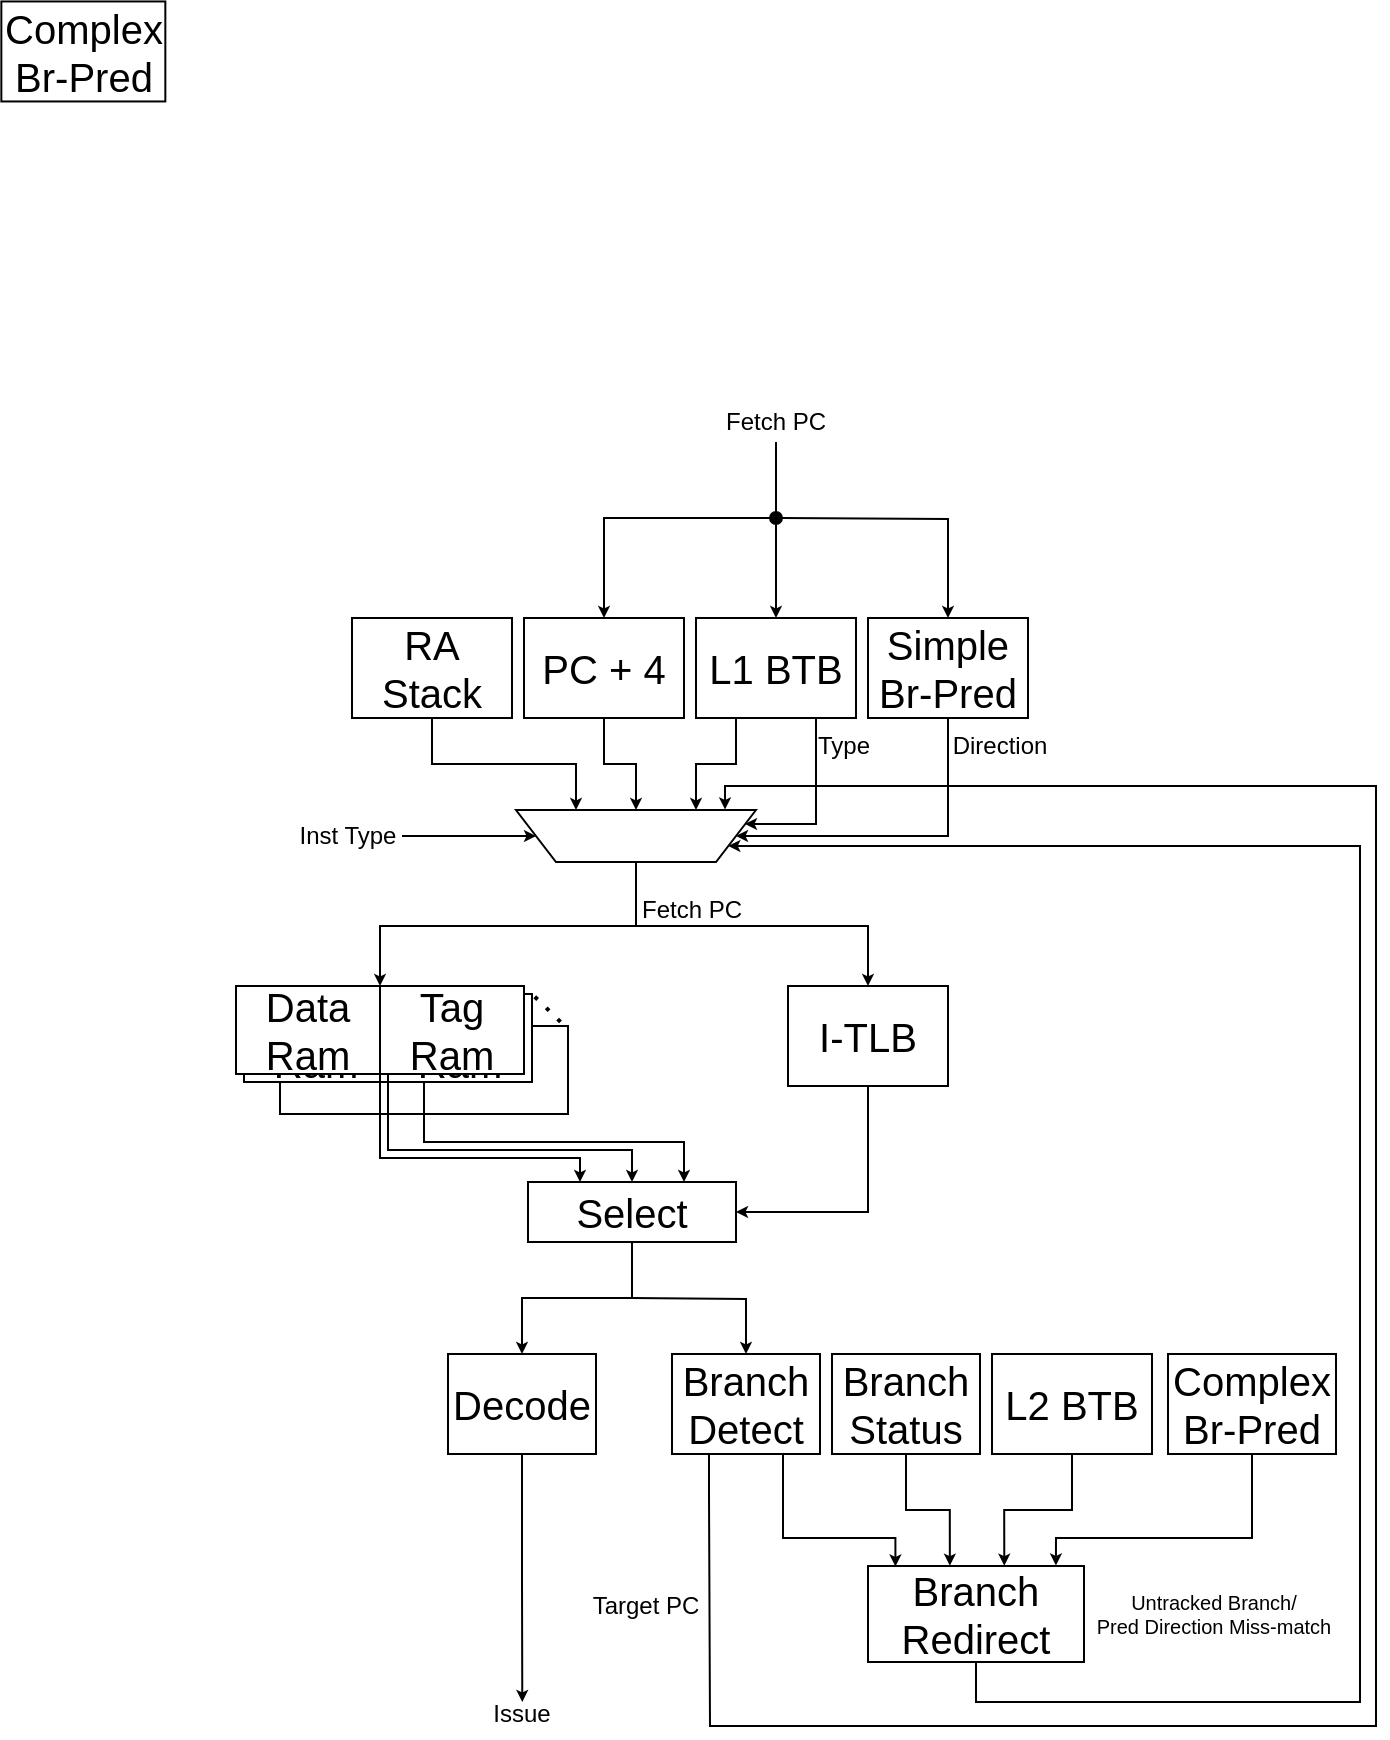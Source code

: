 <mxfile version="14.6.6" type="onedrive"><diagram name="Page-1" id="7e0a89b8-554c-2b80-1dc8-d5c74ca68de4"><mxGraphModel dx="1398" dy="1845" grid="1" gridSize="2" guides="1" tooltips="1" connect="1" arrows="1" fold="1" page="1" pageScale="1" pageWidth="850" pageHeight="1100" background="#ffffff" math="0" shadow="0"><root><mxCell id="0"/><mxCell id="1" parent="0"/><mxCell id="vIOpAalHyvQpNoN2Vu-u-13" style="edgeStyle=orthogonalEdgeStyle;rounded=0;orthogonalLoop=1;jettySize=auto;html=1;exitX=0.5;exitY=1;exitDx=0;exitDy=0;entryX=0.631;entryY=-0.003;entryDx=0;entryDy=0;entryPerimeter=0;endSize=3;" edge="1" parent="1" source="vIOpAalHyvQpNoN2Vu-u-4" target="vIOpAalHyvQpNoN2Vu-u-7"><mxGeometry relative="1" as="geometry"/></mxCell><mxCell id="vIOpAalHyvQpNoN2Vu-u-4" value="&lt;font style=&quot;font-size: 20px&quot;&gt;L2 BTB&lt;/font&gt;" style="rounded=0;whiteSpace=wrap;html=1;" vertex="1" parent="1"><mxGeometry x="552" y="604" width="80" height="50" as="geometry"/></mxCell><mxCell id="wqHscWuUIdBtdn3nOImn-11" style="edgeStyle=orthogonalEdgeStyle;rounded=0;orthogonalLoop=1;jettySize=auto;html=1;entryX=0.5;entryY=0;entryDx=0;entryDy=0;endSize=3;" parent="1" target="sNpt5izeCAkWTdV5jSlw-2" edge="1"><mxGeometry relative="1" as="geometry"><mxPoint x="444" y="186" as="sourcePoint"/><Array as="points"><mxPoint x="422" y="186"/><mxPoint x="358" y="186"/></Array><mxPoint x="326" y="238" as="targetPoint"/></mxGeometry></mxCell><mxCell id="wqHscWuUIdBtdn3nOImn-15" style="edgeStyle=orthogonalEdgeStyle;rounded=0;orthogonalLoop=1;jettySize=auto;html=1;exitX=0.5;exitY=1;exitDx=0;exitDy=0;entryX=0.5;entryY=1;entryDx=0;entryDy=0;startArrow=none;startFill=0;endSize=3;" parent="1" source="sNpt5izeCAkWTdV5jSlw-2" target="wqHscWuUIdBtdn3nOImn-7" edge="1"><mxGeometry relative="1" as="geometry"><mxPoint x="326" y="288" as="sourcePoint"/></mxGeometry></mxCell><mxCell id="sNpt5izeCAkWTdV5jSlw-6" style="edgeStyle=orthogonalEdgeStyle;rounded=0;orthogonalLoop=1;jettySize=auto;html=1;exitX=0.5;exitY=1;exitDx=0;exitDy=0;entryX=0.75;entryY=1;entryDx=0;entryDy=0;endSize=3;" parent="1" source="JdDaBGmxT0UtrzF5zCph-2" target="wqHscWuUIdBtdn3nOImn-7" edge="1"><mxGeometry relative="1" as="geometry"/></mxCell><mxCell id="JdDaBGmxT0UtrzF5zCph-2" value="&lt;font style=&quot;font-size: 20px&quot;&gt;RA Stack&lt;/font&gt;" style="rounded=0;whiteSpace=wrap;html=1;" parent="1" vertex="1"><mxGeometry x="232" y="236" width="80" height="50" as="geometry"/></mxCell><mxCell id="wqHscWuUIdBtdn3nOImn-10" style="edgeStyle=orthogonalEdgeStyle;rounded=0;orthogonalLoop=1;jettySize=auto;html=1;entryX=0.5;entryY=0;entryDx=0;entryDy=0;endSize=3;" parent="1" target="sNpt5izeCAkWTdV5jSlw-5" edge="1"><mxGeometry relative="1" as="geometry"><mxPoint x="444" y="148" as="sourcePoint"/><mxPoint x="422" y="238" as="targetPoint"/><Array as="points"><mxPoint x="444" y="148"/></Array></mxGeometry></mxCell><mxCell id="wqHscWuUIdBtdn3nOImn-13" style="edgeStyle=orthogonalEdgeStyle;rounded=0;orthogonalLoop=1;jettySize=auto;html=1;exitX=0.25;exitY=1;exitDx=0;exitDy=0;entryX=0.25;entryY=1;entryDx=0;entryDy=0;startArrow=none;startFill=0;endSize=3;" parent="1" source="sNpt5izeCAkWTdV5jSlw-5" target="wqHscWuUIdBtdn3nOImn-7" edge="1"><mxGeometry relative="1" as="geometry"><mxPoint x="422" y="288" as="sourcePoint"/></mxGeometry></mxCell><mxCell id="wqHscWuUIdBtdn3nOImn-2" value="Fetch PC" style="text;html=1;strokeColor=none;fillColor=none;align=center;verticalAlign=middle;whiteSpace=wrap;rounded=0;" parent="1" vertex="1"><mxGeometry x="418" y="128" width="52" height="20" as="geometry"/></mxCell><mxCell id="wqHscWuUIdBtdn3nOImn-17" style="edgeStyle=orthogonalEdgeStyle;rounded=0;orthogonalLoop=1;jettySize=auto;html=1;exitX=1;exitY=0.5;exitDx=0;exitDy=0;entryX=1;entryY=0.5;entryDx=0;entryDy=0;startArrow=none;startFill=0;endSize=3;" parent="1" source="wqHscWuUIdBtdn3nOImn-5" target="wqHscWuUIdBtdn3nOImn-7" edge="1"><mxGeometry relative="1" as="geometry"/></mxCell><mxCell id="wqHscWuUIdBtdn3nOImn-5" value="Inst Type" style="text;html=1;strokeColor=none;fillColor=none;align=center;verticalAlign=middle;whiteSpace=wrap;rounded=0;" parent="1" vertex="1"><mxGeometry x="203" y="335" width="54" height="20" as="geometry"/></mxCell><mxCell id="wqHscWuUIdBtdn3nOImn-38" style="edgeStyle=orthogonalEdgeStyle;rounded=0;orthogonalLoop=1;jettySize=auto;html=1;exitX=0.5;exitY=0;exitDx=0;exitDy=0;entryX=1;entryY=0;entryDx=0;entryDy=0;startArrow=none;startFill=0;strokeWidth=1;endSize=3;" parent="1" source="wqHscWuUIdBtdn3nOImn-7" target="wqHscWuUIdBtdn3nOImn-20" edge="1"><mxGeometry relative="1" as="geometry"><Array as="points"><mxPoint x="374" y="390"/><mxPoint x="246" y="390"/></Array></mxGeometry></mxCell><mxCell id="wqHscWuUIdBtdn3nOImn-7" value="" style="shape=trapezoid;perimeter=trapezoidPerimeter;whiteSpace=wrap;html=1;fixedSize=1;rotation=-180;" parent="1" vertex="1"><mxGeometry x="314" y="332" width="120" height="26" as="geometry"/></mxCell><mxCell id="wqHscWuUIdBtdn3nOImn-21" value="" style="group" parent="1" vertex="1" connectable="0"><mxGeometry x="174" y="420" width="166" height="64" as="geometry"/></mxCell><mxCell id="wqHscWuUIdBtdn3nOImn-25" value="" style="group" parent="wqHscWuUIdBtdn3nOImn-21" vertex="1" connectable="0"><mxGeometry x="18" y="16" width="148" height="48" as="geometry"/></mxCell><mxCell id="wqHscWuUIdBtdn3nOImn-26" value="" style="group" parent="wqHscWuUIdBtdn3nOImn-25" vertex="1" connectable="0"><mxGeometry x="4" y="4" width="144" height="44" as="geometry"/></mxCell><mxCell id="wqHscWuUIdBtdn3nOImn-27" value="" style="rounded=0;whiteSpace=wrap;html=1;" parent="wqHscWuUIdBtdn3nOImn-26" vertex="1"><mxGeometry x="72" width="72" height="44" as="geometry"/></mxCell><mxCell id="wqHscWuUIdBtdn3nOImn-28" value="" style="rounded=0;whiteSpace=wrap;html=1;" parent="wqHscWuUIdBtdn3nOImn-26" vertex="1"><mxGeometry width="72" height="44" as="geometry"/></mxCell><mxCell id="wqHscWuUIdBtdn3nOImn-22" value="" style="group" parent="wqHscWuUIdBtdn3nOImn-21" vertex="1" connectable="0"><mxGeometry x="4" y="4" width="144" height="44" as="geometry"/></mxCell><mxCell id="wqHscWuUIdBtdn3nOImn-23" value="&lt;font style=&quot;font-size: 20px&quot;&gt;Tag Ram&lt;/font&gt;" style="rounded=0;whiteSpace=wrap;html=1;" parent="wqHscWuUIdBtdn3nOImn-22" vertex="1"><mxGeometry x="72" width="72" height="44" as="geometry"/></mxCell><mxCell id="wqHscWuUIdBtdn3nOImn-24" value="&lt;font style=&quot;font-size: 20px&quot;&gt;Data Ram&lt;/font&gt;" style="rounded=0;whiteSpace=wrap;html=1;" parent="wqHscWuUIdBtdn3nOImn-22" vertex="1"><mxGeometry width="72" height="44" as="geometry"/></mxCell><mxCell id="wqHscWuUIdBtdn3nOImn-19" value="&lt;font style=&quot;font-size: 20px&quot;&gt;Tag Ram&lt;/font&gt;" style="rounded=0;whiteSpace=wrap;html=1;" parent="wqHscWuUIdBtdn3nOImn-21" vertex="1"><mxGeometry x="72" width="72" height="44" as="geometry"/></mxCell><mxCell id="wqHscWuUIdBtdn3nOImn-20" value="&lt;font style=&quot;font-size: 20px&quot;&gt;Data Ram&lt;/font&gt;" style="rounded=0;whiteSpace=wrap;html=1;" parent="wqHscWuUIdBtdn3nOImn-21" vertex="1"><mxGeometry width="72" height="44" as="geometry"/></mxCell><mxCell id="wqHscWuUIdBtdn3nOImn-32" value="" style="endArrow=none;dashed=1;html=1;dashPattern=1 3;strokeWidth=2;exitX=0.948;exitY=-0.047;exitDx=0;exitDy=0;exitPerimeter=0;entryX=1;entryY=0;entryDx=0;entryDy=0;" parent="wqHscWuUIdBtdn3nOImn-21" source="wqHscWuUIdBtdn3nOImn-27" target="wqHscWuUIdBtdn3nOImn-23" edge="1"><mxGeometry width="50" height="50" relative="1" as="geometry"><mxPoint x="166" y="16" as="sourcePoint"/><mxPoint x="150" y="8" as="targetPoint"/></mxGeometry></mxCell><mxCell id="wqHscWuUIdBtdn3nOImn-39" value="Fetch PC" style="text;html=1;strokeColor=none;fillColor=none;align=center;verticalAlign=middle;whiteSpace=wrap;rounded=0;" parent="1" vertex="1"><mxGeometry x="372" y="372" width="60" height="20" as="geometry"/></mxCell><mxCell id="wqHscWuUIdBtdn3nOImn-43" style="edgeStyle=orthogonalEdgeStyle;rounded=0;orthogonalLoop=1;jettySize=auto;html=1;startArrow=none;startFill=0;strokeWidth=1;entryX=0.5;entryY=0;entryDx=0;entryDy=0;endSize=3;" parent="1" target="wqHscWuUIdBtdn3nOImn-41" edge="1"><mxGeometry relative="1" as="geometry"><mxPoint x="374" y="390" as="sourcePoint"/><Array as="points"><mxPoint x="374" y="390"/><mxPoint x="490" y="390"/></Array></mxGeometry></mxCell><mxCell id="8g_WagcPXaKxkCBMOUKz-9" style="edgeStyle=orthogonalEdgeStyle;rounded=0;orthogonalLoop=1;jettySize=auto;html=1;exitX=0.5;exitY=1;exitDx=0;exitDy=0;entryX=1;entryY=0.5;entryDx=0;entryDy=0;endSize=3;" parent="1" source="wqHscWuUIdBtdn3nOImn-41" target="8g_WagcPXaKxkCBMOUKz-1" edge="1"><mxGeometry relative="1" as="geometry"/></mxCell><mxCell id="wqHscWuUIdBtdn3nOImn-41" value="&lt;font style=&quot;font-size: 20px&quot;&gt;I-TLB&lt;br&gt;&lt;/font&gt;" style="rounded=0;whiteSpace=wrap;html=1;" parent="1" vertex="1"><mxGeometry x="450" y="420" width="80" height="50" as="geometry"/></mxCell><mxCell id="sNpt5izeCAkWTdV5jSlw-17" style="edgeStyle=orthogonalEdgeStyle;rounded=0;orthogonalLoop=1;jettySize=auto;html=1;exitX=0.5;exitY=1;exitDx=0;exitDy=0;entryX=0.5;entryY=0;entryDx=0;entryDy=0;startArrow=none;startFill=0;endSize=3;" parent="1" source="8g_WagcPXaKxkCBMOUKz-1" target="sNpt5izeCAkWTdV5jSlw-31" edge="1"><mxGeometry relative="1" as="geometry"><mxPoint x="317" y="604" as="targetPoint"/></mxGeometry></mxCell><mxCell id="8g_WagcPXaKxkCBMOUKz-1" value="&lt;font style=&quot;font-size: 20px&quot;&gt;Select&lt;/font&gt;" style="rounded=0;whiteSpace=wrap;html=1;" parent="1" vertex="1"><mxGeometry x="320" y="518" width="104" height="30" as="geometry"/></mxCell><mxCell id="8g_WagcPXaKxkCBMOUKz-6" style="edgeStyle=orthogonalEdgeStyle;rounded=0;orthogonalLoop=1;jettySize=auto;html=1;exitX=0;exitY=1;exitDx=0;exitDy=0;entryX=0.25;entryY=0;entryDx=0;entryDy=0;endSize=3;" parent="1" source="wqHscWuUIdBtdn3nOImn-19" target="8g_WagcPXaKxkCBMOUKz-1" edge="1"><mxGeometry relative="1" as="geometry"><Array as="points"><mxPoint x="246" y="506"/><mxPoint x="346" y="506"/></Array></mxGeometry></mxCell><mxCell id="8g_WagcPXaKxkCBMOUKz-7" style="edgeStyle=orthogonalEdgeStyle;rounded=0;orthogonalLoop=1;jettySize=auto;html=1;exitX=0;exitY=1;exitDx=0;exitDy=0;entryX=0.5;entryY=0;entryDx=0;entryDy=0;endSize=3;" parent="1" source="wqHscWuUIdBtdn3nOImn-23" target="8g_WagcPXaKxkCBMOUKz-1" edge="1"><mxGeometry relative="1" as="geometry"><Array as="points"><mxPoint x="250" y="502"/><mxPoint x="372" y="502"/></Array></mxGeometry></mxCell><mxCell id="8g_WagcPXaKxkCBMOUKz-8" style="edgeStyle=orthogonalEdgeStyle;rounded=0;orthogonalLoop=1;jettySize=auto;html=1;exitX=0;exitY=1;exitDx=0;exitDy=0;entryX=0.75;entryY=0;entryDx=0;entryDy=0;endSize=3;" parent="1" source="wqHscWuUIdBtdn3nOImn-27" target="8g_WagcPXaKxkCBMOUKz-1" edge="1"><mxGeometry relative="1" as="geometry"><Array as="points"><mxPoint x="268" y="498"/><mxPoint x="398" y="498"/></Array></mxGeometry></mxCell><mxCell id="sNpt5izeCAkWTdV5jSlw-2" value="&lt;font style=&quot;font-size: 20px&quot;&gt;PC + 4&lt;/font&gt;" style="rounded=0;whiteSpace=wrap;html=1;" parent="1" vertex="1"><mxGeometry x="318" y="236" width="80" height="50" as="geometry"/></mxCell><mxCell id="sNpt5izeCAkWTdV5jSlw-7" style="edgeStyle=orthogonalEdgeStyle;rounded=0;orthogonalLoop=1;jettySize=auto;html=1;exitX=0.5;exitY=0;exitDx=0;exitDy=0;entryX=0.5;entryY=0;entryDx=0;entryDy=0;startArrow=oval;startFill=1;endSize=3;" parent="1" target="sNpt5izeCAkWTdV5jSlw-3" edge="1"><mxGeometry relative="1" as="geometry"><mxPoint x="444" y="186" as="sourcePoint"/></mxGeometry></mxCell><mxCell id="sNpt5izeCAkWTdV5jSlw-9" style="edgeStyle=orthogonalEdgeStyle;rounded=0;orthogonalLoop=1;jettySize=auto;html=1;exitX=0.5;exitY=1;exitDx=0;exitDy=0;entryX=0;entryY=0.5;entryDx=0;entryDy=0;startArrow=none;startFill=0;endSize=3;" parent="1" source="sNpt5izeCAkWTdV5jSlw-3" target="wqHscWuUIdBtdn3nOImn-7" edge="1"><mxGeometry relative="1" as="geometry"><Array as="points"><mxPoint x="530" y="345"/></Array></mxGeometry></mxCell><mxCell id="sNpt5izeCAkWTdV5jSlw-3" value="&lt;font style=&quot;font-size: 20px&quot;&gt;Simple Br-Pred&lt;br&gt;&lt;/font&gt;" style="rounded=0;whiteSpace=wrap;html=1;" parent="1" vertex="1"><mxGeometry x="490" y="236" width="80" height="50" as="geometry"/></mxCell><mxCell id="sNpt5izeCAkWTdV5jSlw-8" style="edgeStyle=orthogonalEdgeStyle;rounded=0;orthogonalLoop=1;jettySize=auto;html=1;exitX=0.75;exitY=1;exitDx=0;exitDy=0;entryX=0;entryY=0.75;entryDx=0;entryDy=0;startArrow=none;startFill=0;endSize=3;" parent="1" source="sNpt5izeCAkWTdV5jSlw-5" target="wqHscWuUIdBtdn3nOImn-7" edge="1"><mxGeometry relative="1" as="geometry"><Array as="points"><mxPoint x="464" y="339"/><mxPoint x="429" y="339"/></Array></mxGeometry></mxCell><mxCell id="sNpt5izeCAkWTdV5jSlw-5" value="&lt;font style=&quot;font-size: 20px&quot;&gt;L1 BTB&lt;/font&gt;" style="rounded=0;whiteSpace=wrap;html=1;" parent="1" vertex="1"><mxGeometry x="404" y="236" width="80" height="50" as="geometry"/></mxCell><mxCell id="sNpt5izeCAkWTdV5jSlw-10" value="Type" style="text;html=1;strokeColor=none;fillColor=none;align=center;verticalAlign=middle;whiteSpace=wrap;rounded=0;" parent="1" vertex="1"><mxGeometry x="458" y="290" width="40" height="20" as="geometry"/></mxCell><mxCell id="sNpt5izeCAkWTdV5jSlw-11" value="Direction" style="text;html=1;strokeColor=none;fillColor=none;align=center;verticalAlign=middle;whiteSpace=wrap;rounded=0;" parent="1" vertex="1"><mxGeometry x="536" y="290" width="40" height="20" as="geometry"/></mxCell><mxCell id="vIOpAalHyvQpNoN2Vu-u-12" style="edgeStyle=orthogonalEdgeStyle;rounded=0;orthogonalLoop=1;jettySize=auto;html=1;exitX=0.5;exitY=1;exitDx=0;exitDy=0;entryX=0.379;entryY=-0.003;entryDx=0;entryDy=0;entryPerimeter=0;endSize=3;" edge="1" parent="1" source="sNpt5izeCAkWTdV5jSlw-12" target="vIOpAalHyvQpNoN2Vu-u-7"><mxGeometry relative="1" as="geometry"/></mxCell><mxCell id="sNpt5izeCAkWTdV5jSlw-12" value="&lt;font style=&quot;font-size: 20px&quot;&gt;Branch Status&lt;/font&gt;" style="rounded=0;whiteSpace=wrap;html=1;" parent="1" vertex="1"><mxGeometry x="472" y="604" width="74" height="50" as="geometry"/></mxCell><mxCell id="sNpt5izeCAkWTdV5jSlw-18" style="edgeStyle=orthogonalEdgeStyle;rounded=0;orthogonalLoop=1;jettySize=auto;html=1;exitX=0.5;exitY=0;exitDx=0;exitDy=0;startArrow=none;startFill=0;endSize=3;entryX=0.5;entryY=0;entryDx=0;entryDy=0;" parent="1" target="sNpt5izeCAkWTdV5jSlw-15" edge="1"><mxGeometry relative="1" as="geometry"><mxPoint x="372" y="576" as="sourcePoint"/></mxGeometry></mxCell><mxCell id="sNpt5izeCAkWTdV5jSlw-26" style="edgeStyle=orthogonalEdgeStyle;rounded=0;orthogonalLoop=1;jettySize=auto;html=1;exitX=0.25;exitY=1;exitDx=0;exitDy=0;entryX=0.129;entryY=1.011;entryDx=0;entryDy=0;entryPerimeter=0;startArrow=none;startFill=0;endSize=3;" parent="1" source="sNpt5izeCAkWTdV5jSlw-15" target="wqHscWuUIdBtdn3nOImn-7" edge="1"><mxGeometry relative="1" as="geometry"><Array as="points"><mxPoint x="411" y="674"/><mxPoint x="411" y="674"/><mxPoint x="411" y="790"/><mxPoint x="744" y="790"/><mxPoint x="744" y="320"/><mxPoint x="419" y="320"/></Array></mxGeometry></mxCell><mxCell id="vIOpAalHyvQpNoN2Vu-u-11" style="edgeStyle=orthogonalEdgeStyle;rounded=0;orthogonalLoop=1;jettySize=auto;html=1;exitX=0.75;exitY=1;exitDx=0;exitDy=0;endSize=3;entryX=0.127;entryY=0.005;entryDx=0;entryDy=0;entryPerimeter=0;" edge="1" parent="1" source="sNpt5izeCAkWTdV5jSlw-15" target="vIOpAalHyvQpNoN2Vu-u-7"><mxGeometry relative="1" as="geometry"><mxPoint x="504" y="709" as="targetPoint"/><Array as="points"><mxPoint x="448" y="696"/><mxPoint x="504" y="696"/></Array></mxGeometry></mxCell><mxCell id="sNpt5izeCAkWTdV5jSlw-15" value="&lt;font style=&quot;font-size: 20px&quot;&gt;Branch Detect&lt;br&gt;&lt;/font&gt;" style="rounded=0;whiteSpace=wrap;html=1;" parent="1" vertex="1"><mxGeometry x="392" y="604" width="74" height="50" as="geometry"/></mxCell><mxCell id="sNpt5izeCAkWTdV5jSlw-28" value="Target PC" style="text;html=1;strokeColor=none;fillColor=none;align=center;verticalAlign=middle;whiteSpace=wrap;rounded=0;" parent="1" vertex="1"><mxGeometry x="350" y="720" width="58" height="20" as="geometry"/></mxCell><mxCell id="sNpt5izeCAkWTdV5jSlw-32" style="edgeStyle=orthogonalEdgeStyle;rounded=0;orthogonalLoop=1;jettySize=auto;html=1;exitX=0.5;exitY=1;exitDx=0;exitDy=0;startArrow=none;startFill=0;endSize=3;" parent="1" source="sNpt5izeCAkWTdV5jSlw-31" edge="1"><mxGeometry relative="1" as="geometry"><mxPoint x="317.143" y="778" as="targetPoint"/></mxGeometry></mxCell><mxCell id="sNpt5izeCAkWTdV5jSlw-31" value="&lt;font style=&quot;font-size: 20px&quot;&gt;Decode&lt;/font&gt;" style="rounded=0;whiteSpace=wrap;html=1;" parent="1" vertex="1"><mxGeometry x="280" y="604" width="74" height="50" as="geometry"/></mxCell><mxCell id="sNpt5izeCAkWTdV5jSlw-33" value="Issue" style="text;html=1;strokeColor=none;fillColor=none;align=center;verticalAlign=middle;whiteSpace=wrap;rounded=0;" parent="1" vertex="1"><mxGeometry x="297" y="774" width="40" height="20" as="geometry"/></mxCell><mxCell id="vIOpAalHyvQpNoN2Vu-u-6" value="&lt;div&gt;&lt;font style=&quot;font-size: 20px&quot;&gt;Complex&lt;br&gt;&lt;/font&gt;&lt;/div&gt;&lt;div&gt;&lt;font style=&quot;font-size: 20px&quot;&gt;Br-Pred&lt;/font&gt;&lt;/div&gt;" style="rounded=0;whiteSpace=wrap;html=1;" vertex="1" parent="1"><mxGeometry x="56.67" y="-72.27" width="82" height="50" as="geometry"/></mxCell><mxCell id="vIOpAalHyvQpNoN2Vu-u-8" style="edgeStyle=orthogonalEdgeStyle;rounded=0;orthogonalLoop=1;jettySize=auto;html=1;exitX=0.5;exitY=1;exitDx=0;exitDy=0;entryX=0;entryY=0.25;entryDx=0;entryDy=0;endSize=3;" edge="1" parent="1" source="vIOpAalHyvQpNoN2Vu-u-7" target="wqHscWuUIdBtdn3nOImn-7"><mxGeometry relative="1" as="geometry"><mxPoint x="610" y="598" as="targetPoint"/><Array as="points"><mxPoint x="544" y="778"/><mxPoint x="736" y="778"/><mxPoint x="736" y="350"/></Array></mxGeometry></mxCell><mxCell id="vIOpAalHyvQpNoN2Vu-u-7" value="&lt;font style=&quot;font-size: 20px&quot;&gt;Branch&lt;br&gt;&lt;/font&gt;&lt;div style=&quot;font-size: 20px&quot;&gt;&lt;font style=&quot;font-size: 20px&quot;&gt;Redirect&lt;/font&gt;&lt;/div&gt;" style="rounded=0;whiteSpace=wrap;html=1;" vertex="1" parent="1"><mxGeometry x="490" y="710" width="108" height="48" as="geometry"/></mxCell><mxCell id="sNpt5izeCAkWTdV5jSlw-30" value="&lt;div style=&quot;font-size: 10px&quot;&gt;Untracked Branch/&lt;br&gt;Pred Direction Miss-match&lt;br&gt;&lt;/div&gt;" style="text;html=1;align=center;verticalAlign=middle;whiteSpace=wrap;rounded=0;fillColor=#ffffff;" parent="1" vertex="1"><mxGeometry x="602" y="720" width="122" height="28" as="geometry"/></mxCell><mxCell id="vIOpAalHyvQpNoN2Vu-u-14" style="edgeStyle=orthogonalEdgeStyle;rounded=0;orthogonalLoop=1;jettySize=auto;html=1;exitX=0.5;exitY=1;exitDx=0;exitDy=0;entryX=0.87;entryY=-0.006;entryDx=0;entryDy=0;entryPerimeter=0;endSize=3;" edge="1" parent="1" source="vIOpAalHyvQpNoN2Vu-u-10" target="vIOpAalHyvQpNoN2Vu-u-7"><mxGeometry relative="1" as="geometry"><Array as="points"><mxPoint x="682" y="696"/><mxPoint x="584" y="696"/></Array></mxGeometry></mxCell><mxCell id="vIOpAalHyvQpNoN2Vu-u-10" value="&lt;font style=&quot;font-size: 20px&quot;&gt;Complex Br-Pred&lt;br&gt;&lt;/font&gt;" style="rounded=0;whiteSpace=wrap;html=1;" vertex="1" parent="1"><mxGeometry x="640" y="604" width="84" height="50" as="geometry"/></mxCell></root></mxGraphModel></diagram></mxfile>